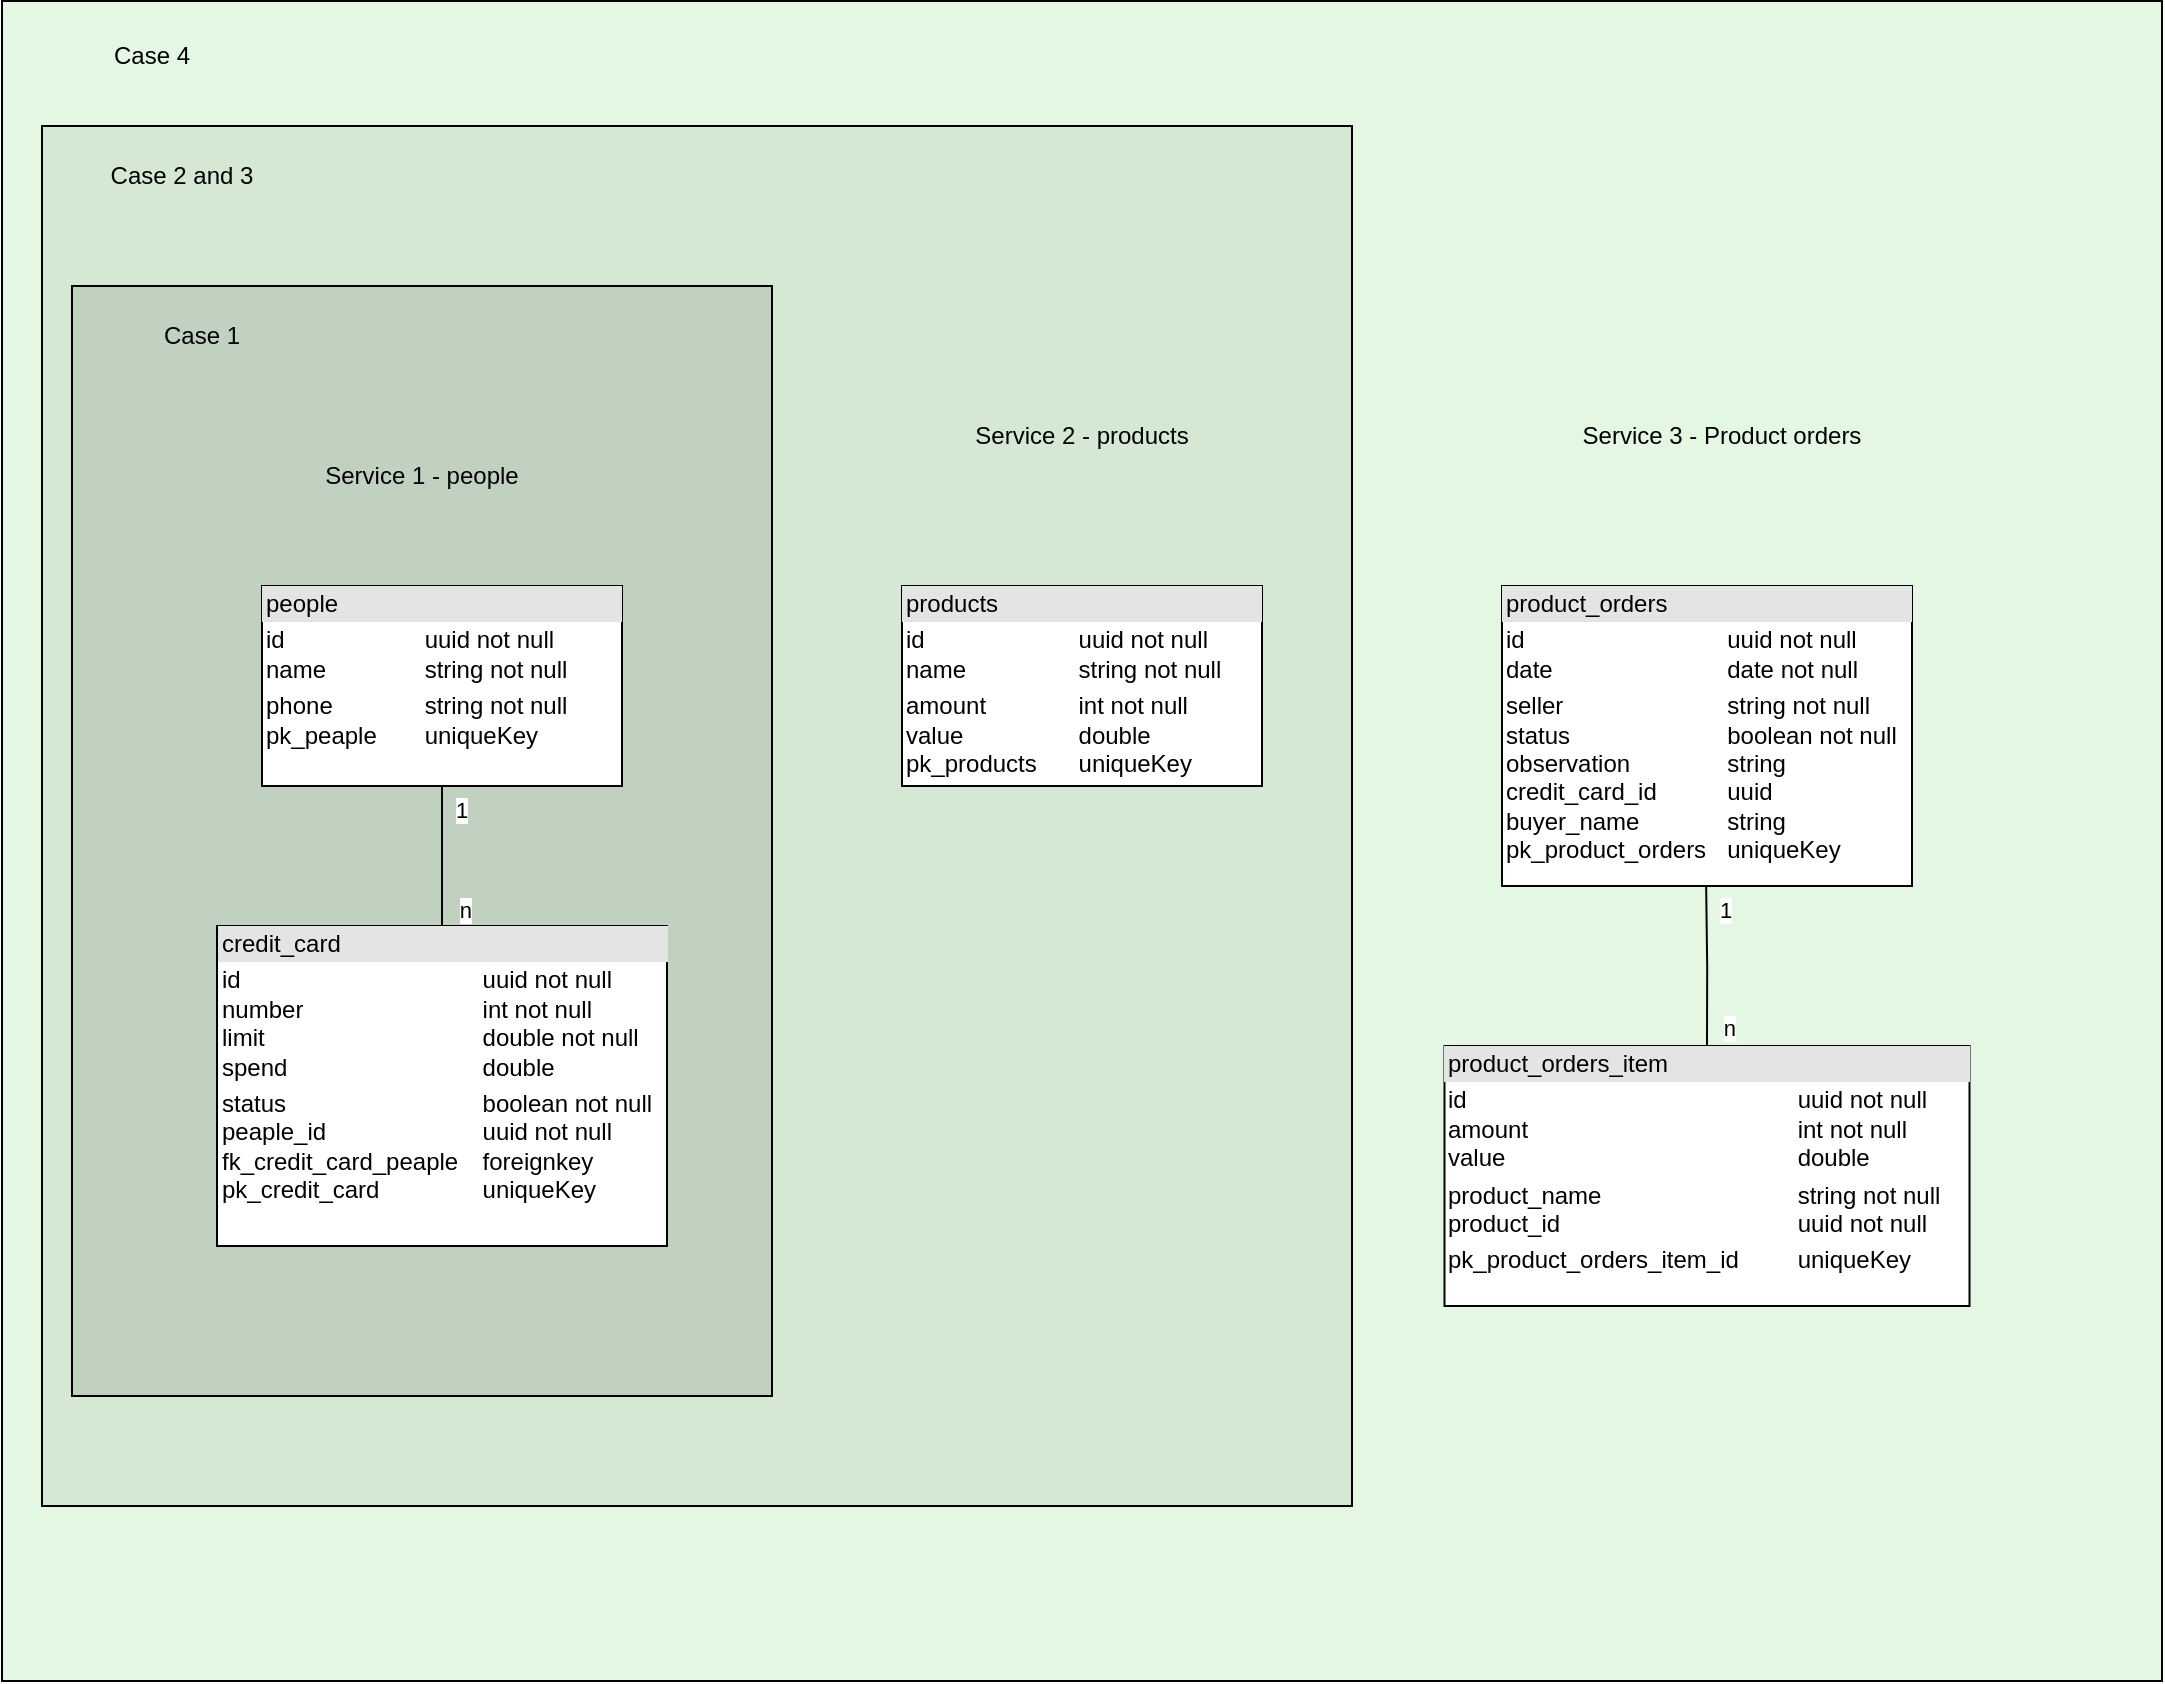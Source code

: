 <mxfile version="20.4.2" type="github">
  <diagram id="OG3Dx1P2CEUHb1AnWOnF" name="Page-1">
    <mxGraphModel dx="1865" dy="743" grid="1" gridSize="10" guides="1" tooltips="1" connect="1" arrows="1" fold="1" page="1" pageScale="1" pageWidth="850" pageHeight="1100" math="0" shadow="0">
      <root>
        <mxCell id="0" />
        <mxCell id="1" parent="0" />
        <mxCell id="n4qYQkR-iDJ1ijotbNcZ-30" value="" style="verticalLabelPosition=bottom;verticalAlign=top;html=1;shape=mxgraph.basic.rect;fillColor2=none;strokeWidth=1;size=20;indent=5;fillColor=#E3F7E2;" vertex="1" parent="1">
          <mxGeometry x="-75" y="47.5" width="1080" height="840" as="geometry" />
        </mxCell>
        <mxCell id="n4qYQkR-iDJ1ijotbNcZ-28" value="" style="verticalLabelPosition=bottom;verticalAlign=top;html=1;shape=mxgraph.basic.rect;fillColor2=none;strokeWidth=1;size=20;indent=5;fillColor=#D5E8D4;" vertex="1" parent="1">
          <mxGeometry x="-55" y="110" width="655" height="690" as="geometry" />
        </mxCell>
        <mxCell id="n4qYQkR-iDJ1ijotbNcZ-26" value="" style="verticalLabelPosition=bottom;verticalAlign=top;html=1;shape=mxgraph.basic.rect;fillColor2=none;strokeWidth=1;size=20;indent=5;fillColor=#C0D1BF;" vertex="1" parent="1">
          <mxGeometry x="-40" y="190" width="350" height="555" as="geometry" />
        </mxCell>
        <mxCell id="n4qYQkR-iDJ1ijotbNcZ-3" value="Service 1 - people" style="text;html=1;strokeColor=none;fillColor=none;align=center;verticalAlign=middle;whiteSpace=wrap;rounded=0;" vertex="1" parent="1">
          <mxGeometry x="80" y="270" width="110" height="30" as="geometry" />
        </mxCell>
        <mxCell id="n4qYQkR-iDJ1ijotbNcZ-4" value="Service 3 - Product orders" style="text;html=1;strokeColor=none;fillColor=none;align=center;verticalAlign=middle;whiteSpace=wrap;rounded=0;" vertex="1" parent="1">
          <mxGeometry x="710" y="250" width="150" height="30" as="geometry" />
        </mxCell>
        <mxCell id="n4qYQkR-iDJ1ijotbNcZ-5" value="Service 2 - products" style="text;html=1;strokeColor=none;fillColor=none;align=center;verticalAlign=middle;whiteSpace=wrap;rounded=0;" vertex="1" parent="1">
          <mxGeometry x="410" y="250" width="110" height="30" as="geometry" />
        </mxCell>
        <mxCell id="n4qYQkR-iDJ1ijotbNcZ-8" value="&lt;div style=&quot;box-sizing:border-box;width:100%;background:#e4e4e4;padding:2px;&quot;&gt;people&lt;/div&gt;&lt;table style=&quot;width:100%;font-size:1em;&quot; cellpadding=&quot;2&quot; cellspacing=&quot;0&quot;&gt;&lt;tbody&gt;&lt;tr&gt;&lt;td&gt;id&lt;br&gt;name&lt;/td&gt;&lt;td&gt;uuid not null&lt;br&gt;string not null&lt;br&gt;&lt;/td&gt;&lt;/tr&gt;&lt;tr&gt;&lt;td&gt;phone&lt;br&gt;pk_peaple&lt;span style=&quot;&quot;&gt;	&lt;/span&gt;&lt;br&gt;&lt;/td&gt;&lt;td&gt;string not null&lt;br&gt;uniqueKey&lt;br&gt;&lt;/td&gt;&lt;/tr&gt;&lt;tr&gt;&lt;td&gt;&lt;br&gt;&lt;/td&gt;&lt;td&gt;&lt;br&gt;&lt;/td&gt;&lt;/tr&gt;&lt;/tbody&gt;&lt;/table&gt;" style="verticalAlign=top;align=left;overflow=fill;html=1;" vertex="1" parent="1">
          <mxGeometry x="55" y="340" width="180" height="100" as="geometry" />
        </mxCell>
        <mxCell id="n4qYQkR-iDJ1ijotbNcZ-9" value="&lt;div style=&quot;box-sizing:border-box;width:100%;background:#e4e4e4;padding:2px;&quot;&gt;credit_card&lt;/div&gt;&lt;table style=&quot;width:100%;font-size:1em;&quot; cellpadding=&quot;2&quot; cellspacing=&quot;0&quot;&gt;&lt;tbody&gt;&lt;tr&gt;&lt;td&gt;id&lt;br&gt;number&lt;br&gt;limit&lt;br&gt;spend&lt;/td&gt;&lt;td&gt;uuid not null&lt;br&gt;int not null&lt;br&gt;double not null&lt;br&gt;double&lt;/td&gt;&lt;/tr&gt;&lt;tr&gt;&lt;td&gt;status&lt;br&gt;peaple_id&lt;br&gt;fk_credit_card_peaple&lt;br&gt;pk_credit_card&lt;br&gt;&lt;/td&gt;&lt;td&gt;boolean not null&lt;br&gt;uuid not null&lt;br&gt;foreignkey&lt;br&gt;uniqueKey&lt;br&gt;&lt;/td&gt;&lt;/tr&gt;&lt;tr&gt;&lt;td&gt;&lt;br&gt;&lt;/td&gt;&lt;td&gt;&lt;br&gt;&lt;/td&gt;&lt;/tr&gt;&lt;/tbody&gt;&lt;/table&gt;" style="verticalAlign=top;align=left;overflow=fill;html=1;" vertex="1" parent="1">
          <mxGeometry x="32.5" y="510" width="225" height="160" as="geometry" />
        </mxCell>
        <mxCell id="n4qYQkR-iDJ1ijotbNcZ-14" value="" style="endArrow=none;html=1;edgeStyle=orthogonalEdgeStyle;rounded=0;exitX=0.5;exitY=1;exitDx=0;exitDy=0;entryX=0.5;entryY=0;entryDx=0;entryDy=0;" edge="1" parent="1" source="n4qYQkR-iDJ1ijotbNcZ-8" target="n4qYQkR-iDJ1ijotbNcZ-9">
          <mxGeometry relative="1" as="geometry">
            <mxPoint x="290" y="580" as="sourcePoint" />
            <mxPoint x="440" y="590" as="targetPoint" />
          </mxGeometry>
        </mxCell>
        <mxCell id="n4qYQkR-iDJ1ijotbNcZ-15" value="1" style="edgeLabel;resizable=0;html=1;align=left;verticalAlign=bottom;" connectable="0" vertex="1" parent="n4qYQkR-iDJ1ijotbNcZ-14">
          <mxGeometry x="-1" relative="1" as="geometry">
            <mxPoint x="5" y="20" as="offset" />
          </mxGeometry>
        </mxCell>
        <mxCell id="n4qYQkR-iDJ1ijotbNcZ-16" value="n" style="edgeLabel;resizable=0;html=1;align=right;verticalAlign=bottom;" connectable="0" vertex="1" parent="n4qYQkR-iDJ1ijotbNcZ-14">
          <mxGeometry x="1" relative="1" as="geometry">
            <mxPoint x="15" as="offset" />
          </mxGeometry>
        </mxCell>
        <mxCell id="n4qYQkR-iDJ1ijotbNcZ-18" value="&lt;div style=&quot;box-sizing:border-box;width:100%;background:#e4e4e4;padding:2px;&quot;&gt;products&lt;/div&gt;&lt;table style=&quot;width:100%;font-size:1em;&quot; cellpadding=&quot;2&quot; cellspacing=&quot;0&quot;&gt;&lt;tbody&gt;&lt;tr&gt;&lt;td&gt;id&lt;br&gt;name&lt;/td&gt;&lt;td&gt;uuid not null&lt;br&gt;string not null&lt;br&gt;&lt;/td&gt;&lt;/tr&gt;&lt;tr&gt;&lt;td&gt;amount&lt;br&gt;value&lt;br&gt;pk_products&lt;br&gt;&lt;/td&gt;&lt;td&gt;int not null&lt;br&gt;double&lt;br&gt;uniqueKey&lt;br&gt;&lt;/td&gt;&lt;/tr&gt;&lt;tr&gt;&lt;td&gt;&lt;br&gt;&lt;/td&gt;&lt;td&gt;&lt;br&gt;&lt;/td&gt;&lt;/tr&gt;&lt;/tbody&gt;&lt;/table&gt;" style="verticalAlign=top;align=left;overflow=fill;html=1;" vertex="1" parent="1">
          <mxGeometry x="375" y="340" width="180" height="100" as="geometry" />
        </mxCell>
        <mxCell id="n4qYQkR-iDJ1ijotbNcZ-20" value="&lt;div style=&quot;box-sizing:border-box;width:100%;background:#e4e4e4;padding:2px;&quot;&gt;product_orders&lt;/div&gt;&lt;table style=&quot;width:100%;font-size:1em;&quot; cellpadding=&quot;2&quot; cellspacing=&quot;0&quot;&gt;&lt;tbody&gt;&lt;tr&gt;&lt;td&gt;id&lt;br&gt;date&lt;/td&gt;&lt;td&gt;uuid not null&lt;br&gt;date not null&lt;br&gt;&lt;/td&gt;&lt;/tr&gt;&lt;tr&gt;&lt;td&gt;seller&lt;br&gt;status&lt;br&gt;observation&lt;br&gt;credit_card_id&lt;br&gt;buyer_name&lt;br&gt;pk_product_orders&lt;span style=&quot;&quot;&gt;&lt;/span&gt;&lt;br&gt;&lt;/td&gt;&lt;td&gt;string not null&lt;br&gt;boolean not null&lt;br&gt;string&lt;br&gt;uuid&lt;br&gt;string&lt;br&gt;uniqueKey&lt;br&gt;&lt;/td&gt;&lt;/tr&gt;&lt;tr&gt;&lt;td&gt;&lt;br&gt;&lt;/td&gt;&lt;td&gt;&lt;br&gt;&lt;/td&gt;&lt;/tr&gt;&lt;/tbody&gt;&lt;/table&gt;" style="verticalAlign=top;align=left;overflow=fill;html=1;" vertex="1" parent="1">
          <mxGeometry x="675" y="340" width="205" height="150" as="geometry" />
        </mxCell>
        <mxCell id="n4qYQkR-iDJ1ijotbNcZ-22" value="&lt;div style=&quot;box-sizing:border-box;width:100%;background:#e4e4e4;padding:2px;&quot;&gt;product_orders_item&lt;br&gt;&lt;/div&gt;&lt;table style=&quot;width:100%;font-size:1em;&quot; cellpadding=&quot;2&quot; cellspacing=&quot;0&quot;&gt;&lt;tbody&gt;&lt;tr&gt;&lt;td&gt;id&lt;br&gt;amount&lt;br&gt;value&lt;/td&gt;&lt;td&gt;uuid not null&lt;br&gt;int not null&lt;br&gt;double&lt;/td&gt;&lt;/tr&gt;&lt;tr&gt;&lt;td&gt;product_name&lt;br&gt;product_id&lt;br&gt;&lt;/td&gt;&lt;td&gt;string not null&lt;br&gt;uuid not null&lt;/td&gt;&lt;/tr&gt;&lt;tr&gt;&lt;td&gt;pk_product_orders_item_id&lt;/td&gt;&lt;td&gt;uniqueKey&lt;/td&gt;&lt;/tr&gt;&lt;/tbody&gt;&lt;/table&gt;" style="verticalAlign=top;align=left;overflow=fill;html=1;" vertex="1" parent="1">
          <mxGeometry x="646.25" y="570" width="262.5" height="130" as="geometry" />
        </mxCell>
        <mxCell id="n4qYQkR-iDJ1ijotbNcZ-23" value="" style="endArrow=none;html=1;edgeStyle=orthogonalEdgeStyle;rounded=0;exitX=0.5;exitY=1;exitDx=0;exitDy=0;entryX=0.5;entryY=0;entryDx=0;entryDy=0;" edge="1" parent="1" target="n4qYQkR-iDJ1ijotbNcZ-22">
          <mxGeometry relative="1" as="geometry">
            <mxPoint x="777.08" y="490" as="sourcePoint" />
            <mxPoint x="777.08" y="560" as="targetPoint" />
          </mxGeometry>
        </mxCell>
        <mxCell id="n4qYQkR-iDJ1ijotbNcZ-24" value="1" style="edgeLabel;resizable=0;html=1;align=left;verticalAlign=bottom;" connectable="0" vertex="1" parent="n4qYQkR-iDJ1ijotbNcZ-23">
          <mxGeometry x="-1" relative="1" as="geometry">
            <mxPoint x="5" y="20" as="offset" />
          </mxGeometry>
        </mxCell>
        <mxCell id="n4qYQkR-iDJ1ijotbNcZ-25" value="n" style="edgeLabel;resizable=0;html=1;align=right;verticalAlign=bottom;" connectable="0" vertex="1" parent="n4qYQkR-iDJ1ijotbNcZ-23">
          <mxGeometry x="1" relative="1" as="geometry">
            <mxPoint x="15" as="offset" />
          </mxGeometry>
        </mxCell>
        <mxCell id="n4qYQkR-iDJ1ijotbNcZ-27" value="Case 1" style="text;html=1;strokeColor=none;fillColor=none;align=center;verticalAlign=middle;whiteSpace=wrap;rounded=0;" vertex="1" parent="1">
          <mxGeometry x="-30" y="200" width="110" height="30" as="geometry" />
        </mxCell>
        <mxCell id="n4qYQkR-iDJ1ijotbNcZ-29" value="Case 2 and 3" style="text;html=1;strokeColor=none;fillColor=none;align=center;verticalAlign=middle;whiteSpace=wrap;rounded=0;" vertex="1" parent="1">
          <mxGeometry x="-40" y="120" width="110" height="30" as="geometry" />
        </mxCell>
        <mxCell id="n4qYQkR-iDJ1ijotbNcZ-31" value="Case 4" style="text;html=1;strokeColor=none;fillColor=none;align=center;verticalAlign=middle;whiteSpace=wrap;rounded=0;" vertex="1" parent="1">
          <mxGeometry x="-55" y="60" width="110" height="30" as="geometry" />
        </mxCell>
      </root>
    </mxGraphModel>
  </diagram>
</mxfile>
